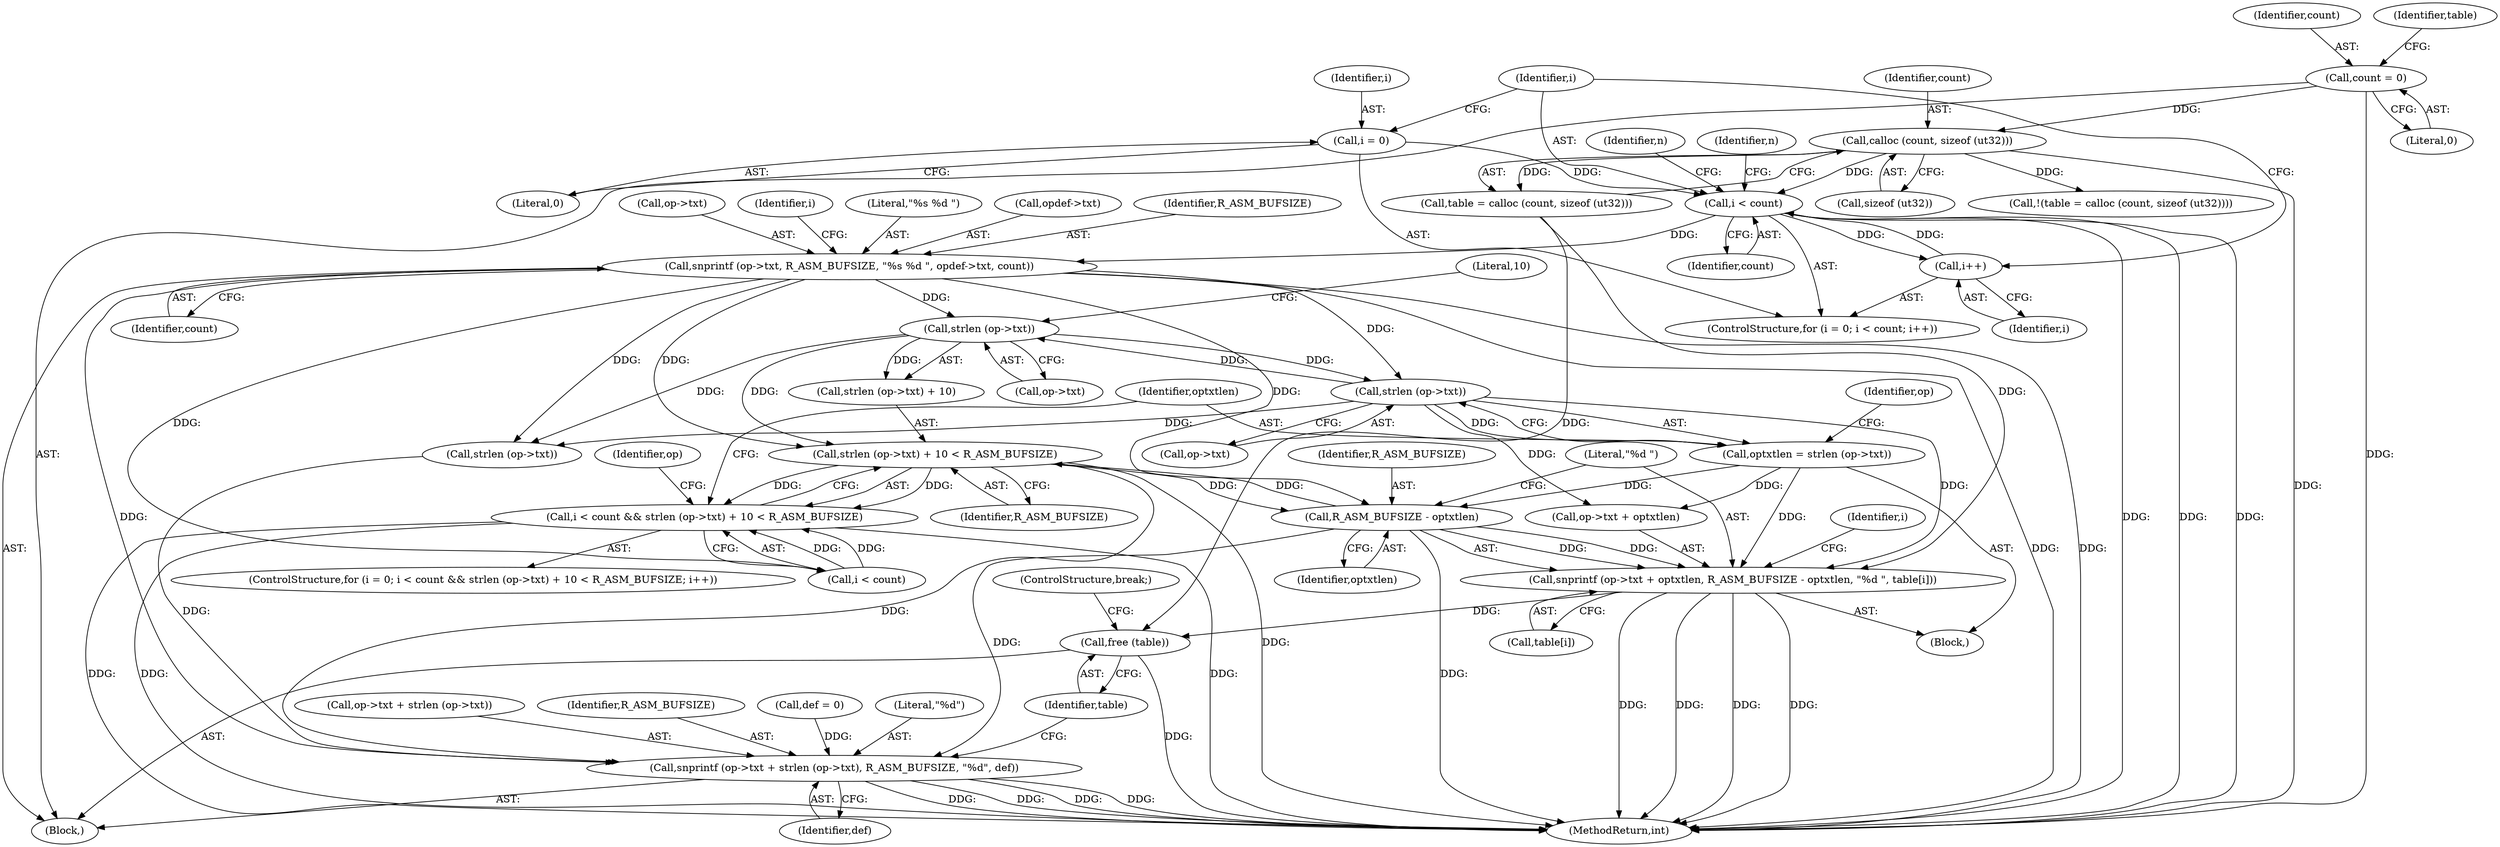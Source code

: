 digraph "0_radare2_bd276ef2fd8ac3401e65be7c126a43175ccfbcd7@API" {
"1000582" [label="(Call,strlen (op->txt) + 10 < R_ASM_BUFSIZE)"];
"1000584" [label="(Call,strlen (op->txt))"];
"1000564" [label="(Call,snprintf (op->txt, R_ASM_BUFSIZE, \"%s %d \", opdef->txt, count))"];
"1000494" [label="(Call,i < count)"];
"1000497" [label="(Call,i++)"];
"1000491" [label="(Call,i = 0)"];
"1000475" [label="(Call,calloc (count, sizeof (ut32)))"];
"1000437" [label="(Call,count = 0)"];
"1000596" [label="(Call,strlen (op->txt))"];
"1000606" [label="(Call,R_ASM_BUFSIZE - optxtlen)"];
"1000582" [label="(Call,strlen (op->txt) + 10 < R_ASM_BUFSIZE)"];
"1000594" [label="(Call,optxtlen = strlen (op->txt))"];
"1000578" [label="(Call,i < count && strlen (op->txt) + 10 < R_ASM_BUFSIZE)"];
"1000613" [label="(Call,snprintf (op->txt + strlen (op->txt), R_ASM_BUFSIZE, \"%d\", def))"];
"1000600" [label="(Call,snprintf (op->txt + optxtlen, R_ASM_BUFSIZE - optxtlen, \"%d \", table[i]))"];
"1000625" [label="(Call,free (table))"];
"1000594" [label="(Call,optxtlen = strlen (op->txt))"];
"1000498" [label="(Identifier,i)"];
"1000445" [label="(Call,def = 0)"];
"1000627" [label="(ControlStructure,break;)"];
"1000494" [label="(Call,i < count)"];
"1000583" [label="(Call,strlen (op->txt) + 10)"];
"1000610" [label="(Call,table[i])"];
"1000438" [label="(Identifier,count)"];
"1000609" [label="(Literal,\"%d \")"];
"1000578" [label="(Call,i < count && strlen (op->txt) + 10 < R_ASM_BUFSIZE)"];
"1000601" [label="(Call,op->txt + optxtlen)"];
"1000623" [label="(Literal,\"%d\")"];
"1000625" [label="(Call,free (table))"];
"1000606" [label="(Call,R_ASM_BUFSIZE - optxtlen)"];
"1000565" [label="(Call,op->txt)"];
"1000574" [label="(ControlStructure,for (i = 0; i < count && strlen (op->txt) + 10 < R_ASM_BUFSIZE; i++))"];
"1000579" [label="(Call,i < count)"];
"1000576" [label="(Identifier,i)"];
"1000618" [label="(Call,strlen (op->txt))"];
"1000595" [label="(Identifier,optxtlen)"];
"1000439" [label="(Literal,0)"];
"1000569" [label="(Literal,\"%s %d \")"];
"1000492" [label="(Identifier,i)"];
"1000573" [label="(Identifier,count)"];
"1000564" [label="(Call,snprintf (op->txt, R_ASM_BUFSIZE, \"%s %d \", opdef->txt, count))"];
"1000435" [label="(Block,)"];
"1000501" [label="(Identifier,n)"];
"1000476" [label="(Identifier,count)"];
"1000532" [label="(Identifier,n)"];
"1000588" [label="(Literal,10)"];
"1000490" [label="(ControlStructure,for (i = 0; i < count; i++))"];
"1000495" [label="(Identifier,i)"];
"1000607" [label="(Identifier,R_ASM_BUFSIZE)"];
"1000570" [label="(Call,opdef->txt)"];
"1000568" [label="(Identifier,R_ASM_BUFSIZE)"];
"1000600" [label="(Call,snprintf (op->txt + optxtlen, R_ASM_BUFSIZE - optxtlen, \"%d \", table[i]))"];
"1000624" [label="(Identifier,def)"];
"1000591" [label="(Identifier,i)"];
"1000596" [label="(Call,strlen (op->txt))"];
"1000613" [label="(Call,snprintf (op->txt + strlen (op->txt), R_ASM_BUFSIZE, \"%d\", def))"];
"1000473" [label="(Call,table = calloc (count, sizeof (ut32)))"];
"1001086" [label="(MethodReturn,int)"];
"1000614" [label="(Call,op->txt + strlen (op->txt))"];
"1000496" [label="(Identifier,count)"];
"1000592" [label="(Block,)"];
"1000584" [label="(Call,strlen (op->txt))"];
"1000603" [label="(Identifier,op)"];
"1000616" [label="(Identifier,op)"];
"1000491" [label="(Call,i = 0)"];
"1000475" [label="(Call,calloc (count, sizeof (ut32)))"];
"1000493" [label="(Literal,0)"];
"1000442" [label="(Identifier,table)"];
"1000582" [label="(Call,strlen (op->txt) + 10 < R_ASM_BUFSIZE)"];
"1000437" [label="(Call,count = 0)"];
"1000585" [label="(Call,op->txt)"];
"1000497" [label="(Call,i++)"];
"1000626" [label="(Identifier,table)"];
"1000608" [label="(Identifier,optxtlen)"];
"1000472" [label="(Call,!(table = calloc (count, sizeof (ut32))))"];
"1000597" [label="(Call,op->txt)"];
"1000477" [label="(Call,sizeof (ut32))"];
"1000622" [label="(Identifier,R_ASM_BUFSIZE)"];
"1000589" [label="(Identifier,R_ASM_BUFSIZE)"];
"1000582" -> "1000578"  [label="AST: "];
"1000582" -> "1000589"  [label="CFG: "];
"1000583" -> "1000582"  [label="AST: "];
"1000589" -> "1000582"  [label="AST: "];
"1000578" -> "1000582"  [label="CFG: "];
"1000582" -> "1001086"  [label="DDG: "];
"1000582" -> "1000578"  [label="DDG: "];
"1000582" -> "1000578"  [label="DDG: "];
"1000584" -> "1000582"  [label="DDG: "];
"1000606" -> "1000582"  [label="DDG: "];
"1000564" -> "1000582"  [label="DDG: "];
"1000582" -> "1000606"  [label="DDG: "];
"1000582" -> "1000613"  [label="DDG: "];
"1000584" -> "1000583"  [label="AST: "];
"1000584" -> "1000585"  [label="CFG: "];
"1000585" -> "1000584"  [label="AST: "];
"1000588" -> "1000584"  [label="CFG: "];
"1000584" -> "1000583"  [label="DDG: "];
"1000564" -> "1000584"  [label="DDG: "];
"1000596" -> "1000584"  [label="DDG: "];
"1000584" -> "1000596"  [label="DDG: "];
"1000584" -> "1000618"  [label="DDG: "];
"1000564" -> "1000435"  [label="AST: "];
"1000564" -> "1000573"  [label="CFG: "];
"1000565" -> "1000564"  [label="AST: "];
"1000568" -> "1000564"  [label="AST: "];
"1000569" -> "1000564"  [label="AST: "];
"1000570" -> "1000564"  [label="AST: "];
"1000573" -> "1000564"  [label="AST: "];
"1000576" -> "1000564"  [label="CFG: "];
"1000564" -> "1001086"  [label="DDG: "];
"1000564" -> "1001086"  [label="DDG: "];
"1000494" -> "1000564"  [label="DDG: "];
"1000564" -> "1000579"  [label="DDG: "];
"1000564" -> "1000596"  [label="DDG: "];
"1000564" -> "1000606"  [label="DDG: "];
"1000564" -> "1000618"  [label="DDG: "];
"1000564" -> "1000613"  [label="DDG: "];
"1000494" -> "1000490"  [label="AST: "];
"1000494" -> "1000496"  [label="CFG: "];
"1000495" -> "1000494"  [label="AST: "];
"1000496" -> "1000494"  [label="AST: "];
"1000501" -> "1000494"  [label="CFG: "];
"1000532" -> "1000494"  [label="CFG: "];
"1000494" -> "1001086"  [label="DDG: "];
"1000494" -> "1001086"  [label="DDG: "];
"1000494" -> "1001086"  [label="DDG: "];
"1000497" -> "1000494"  [label="DDG: "];
"1000491" -> "1000494"  [label="DDG: "];
"1000475" -> "1000494"  [label="DDG: "];
"1000494" -> "1000497"  [label="DDG: "];
"1000497" -> "1000490"  [label="AST: "];
"1000497" -> "1000498"  [label="CFG: "];
"1000498" -> "1000497"  [label="AST: "];
"1000495" -> "1000497"  [label="CFG: "];
"1000491" -> "1000490"  [label="AST: "];
"1000491" -> "1000493"  [label="CFG: "];
"1000492" -> "1000491"  [label="AST: "];
"1000493" -> "1000491"  [label="AST: "];
"1000495" -> "1000491"  [label="CFG: "];
"1000475" -> "1000473"  [label="AST: "];
"1000475" -> "1000477"  [label="CFG: "];
"1000476" -> "1000475"  [label="AST: "];
"1000477" -> "1000475"  [label="AST: "];
"1000473" -> "1000475"  [label="CFG: "];
"1000475" -> "1001086"  [label="DDG: "];
"1000475" -> "1000472"  [label="DDG: "];
"1000475" -> "1000473"  [label="DDG: "];
"1000437" -> "1000475"  [label="DDG: "];
"1000437" -> "1000435"  [label="AST: "];
"1000437" -> "1000439"  [label="CFG: "];
"1000438" -> "1000437"  [label="AST: "];
"1000439" -> "1000437"  [label="AST: "];
"1000442" -> "1000437"  [label="CFG: "];
"1000437" -> "1001086"  [label="DDG: "];
"1000596" -> "1000594"  [label="AST: "];
"1000596" -> "1000597"  [label="CFG: "];
"1000597" -> "1000596"  [label="AST: "];
"1000594" -> "1000596"  [label="CFG: "];
"1000596" -> "1000594"  [label="DDG: "];
"1000596" -> "1000600"  [label="DDG: "];
"1000596" -> "1000601"  [label="DDG: "];
"1000596" -> "1000618"  [label="DDG: "];
"1000606" -> "1000600"  [label="AST: "];
"1000606" -> "1000608"  [label="CFG: "];
"1000607" -> "1000606"  [label="AST: "];
"1000608" -> "1000606"  [label="AST: "];
"1000609" -> "1000606"  [label="CFG: "];
"1000606" -> "1001086"  [label="DDG: "];
"1000606" -> "1000600"  [label="DDG: "];
"1000606" -> "1000600"  [label="DDG: "];
"1000594" -> "1000606"  [label="DDG: "];
"1000606" -> "1000613"  [label="DDG: "];
"1000594" -> "1000592"  [label="AST: "];
"1000595" -> "1000594"  [label="AST: "];
"1000603" -> "1000594"  [label="CFG: "];
"1000594" -> "1000600"  [label="DDG: "];
"1000594" -> "1000601"  [label="DDG: "];
"1000578" -> "1000574"  [label="AST: "];
"1000578" -> "1000579"  [label="CFG: "];
"1000579" -> "1000578"  [label="AST: "];
"1000595" -> "1000578"  [label="CFG: "];
"1000616" -> "1000578"  [label="CFG: "];
"1000578" -> "1001086"  [label="DDG: "];
"1000578" -> "1001086"  [label="DDG: "];
"1000578" -> "1001086"  [label="DDG: "];
"1000579" -> "1000578"  [label="DDG: "];
"1000579" -> "1000578"  [label="DDG: "];
"1000613" -> "1000435"  [label="AST: "];
"1000613" -> "1000624"  [label="CFG: "];
"1000614" -> "1000613"  [label="AST: "];
"1000622" -> "1000613"  [label="AST: "];
"1000623" -> "1000613"  [label="AST: "];
"1000624" -> "1000613"  [label="AST: "];
"1000626" -> "1000613"  [label="CFG: "];
"1000613" -> "1001086"  [label="DDG: "];
"1000613" -> "1001086"  [label="DDG: "];
"1000613" -> "1001086"  [label="DDG: "];
"1000613" -> "1001086"  [label="DDG: "];
"1000618" -> "1000613"  [label="DDG: "];
"1000445" -> "1000613"  [label="DDG: "];
"1000600" -> "1000592"  [label="AST: "];
"1000600" -> "1000610"  [label="CFG: "];
"1000601" -> "1000600"  [label="AST: "];
"1000609" -> "1000600"  [label="AST: "];
"1000610" -> "1000600"  [label="AST: "];
"1000591" -> "1000600"  [label="CFG: "];
"1000600" -> "1001086"  [label="DDG: "];
"1000600" -> "1001086"  [label="DDG: "];
"1000600" -> "1001086"  [label="DDG: "];
"1000600" -> "1001086"  [label="DDG: "];
"1000473" -> "1000600"  [label="DDG: "];
"1000600" -> "1000625"  [label="DDG: "];
"1000625" -> "1000435"  [label="AST: "];
"1000625" -> "1000626"  [label="CFG: "];
"1000626" -> "1000625"  [label="AST: "];
"1000627" -> "1000625"  [label="CFG: "];
"1000625" -> "1001086"  [label="DDG: "];
"1000473" -> "1000625"  [label="DDG: "];
}
